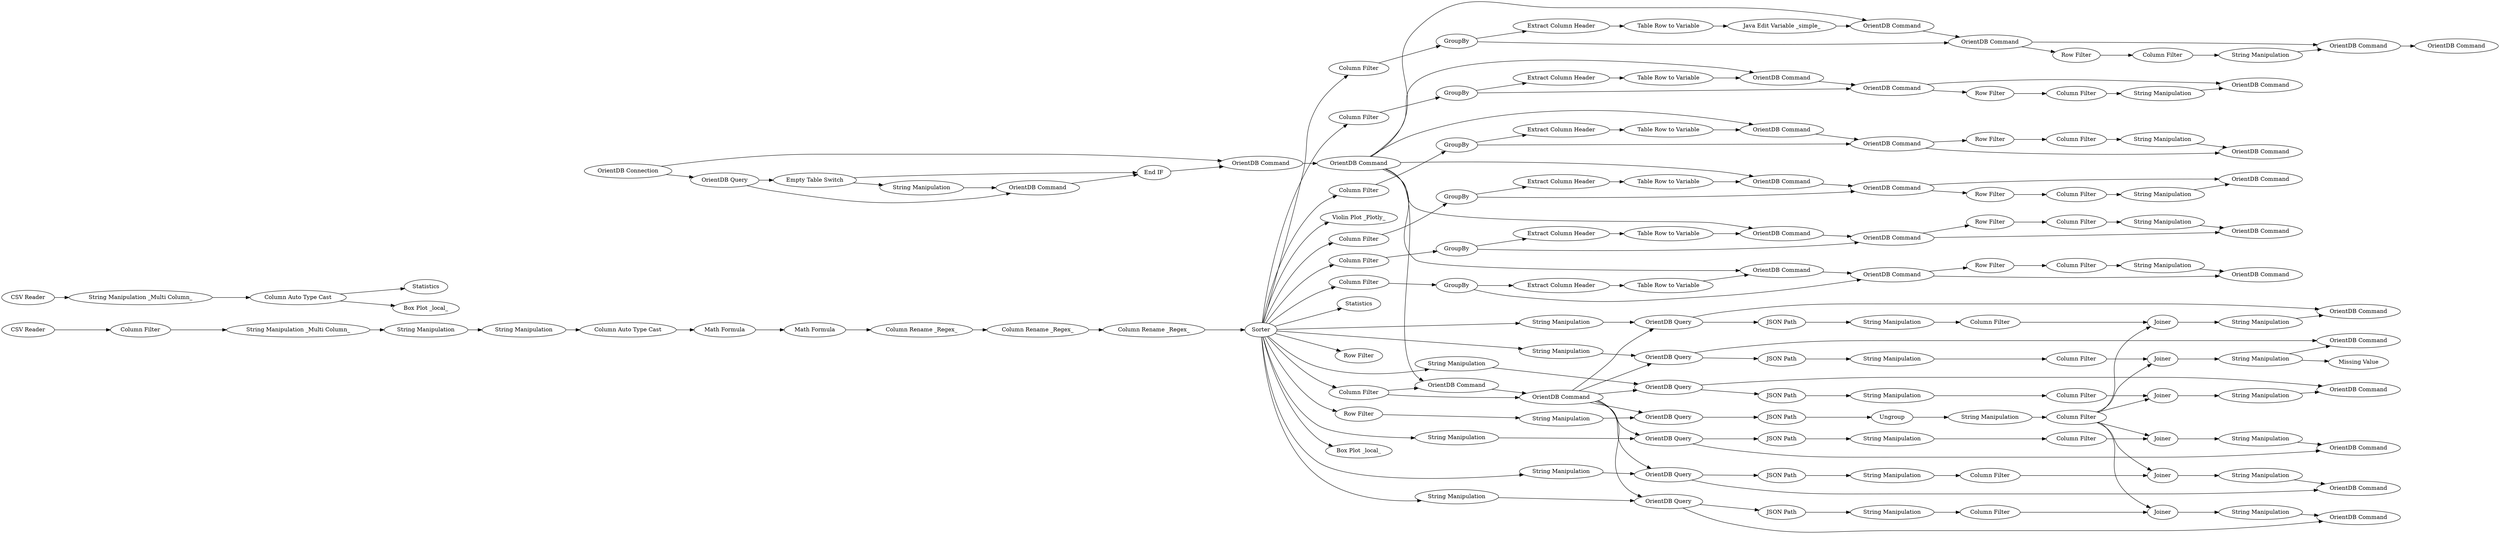 digraph {
	"-3943540682707893662_65" [label="OrientDB Command"]
	"-3943540682707893662_90" [label="Column Filter"]
	"-3943540682707893662_173" [label="OrientDB Query"]
	"-3943540682707893662_99" [label="OrientDB Command"]
	"-3943540682707893662_186" [label="Column Filter"]
	"-3943540682707893662_181" [label="OrientDB Query"]
	"-3943540682707893662_187" [label="OrientDB Command"]
	"-3943540682707893662_133" [label="Row Filter"]
	"-3943540682707893662_177" [label="String Manipulation"]
	"-3943540682707893662_165" [label="OrientDB Query"]
	"-3943540682707893662_20" [label="OrientDB Connection"]
	"-3943540682707893662_86" [label="Column Filter"]
	"-3943540682707893662_146" [label="OrientDB Command"]
	"-3943540682707893662_54" [label="JSON Path"]
	"-3943540682707893662_106" [label="Table Row to Variable"]
	"-3943540682707893662_149" [label="OrientDB Query"]
	"-3943540682707893662_162" [label="JSON Path"]
	"-3943540682707893662_116" [label="Extract Column Header"]
	"-3943540682707893662_68" [label="Java Edit Variable _simple_"]
	"-3943540682707893662_172" [label="JSON Path"]
	"-3943540682707893662_8" [label="Column Filter"]
	"-3943540682707893662_17" [label="Math Formula"]
	"-3943540682707893662_63" [label="String Manipulation"]
	"-3943540682707893662_81" [label="Column Filter"]
	"-3943540682707893662_61" [label="Column Filter"]
	"-3943540682707893662_128" [label="String Manipulation"]
	"-3943540682707893662_148" [label="String Manipulation"]
	"-3943540682707893662_174" [label=Joiner]
	"-3943540682707893662_102" [label="Table Row to Variable"]
	"-3943540682707893662_156" [label="OrientDB Command"]
	"-3943540682707893662_122" [label="String Manipulation"]
	"-3943540682707893662_4" [label="Column Auto Type Cast"]
	"-3943540682707893662_78" [label="Empty Table Switch"]
	"-3943540682707893662_19" [label="Row Filter"]
	"-3943540682707893662_60" [label=Joiner]
	"-3943540682707893662_66" [label="Table Row to Variable"]
	"-3943540682707893662_188" [label="Missing Value"]
	"-3943540682707893662_130" [label="String Manipulation"]
	"-3943540682707893662_134" [label="Column Filter"]
	"-3943540682707893662_57" [label=Ungroup]
	"-3943540682707893662_103" [label="OrientDB Command"]
	"-3943540682707893662_161" [label="Column Filter"]
	"-3943540682707893662_104" [label="Extract Column Header"]
	"-3943540682707893662_100" [label="Extract Column Header"]
	"-3943540682707893662_192" [label="Column Rename _Regex_"]
	"-3943540682707893662_62" [label="Column Filter"]
	"-3943540682707893662_144" [label="Column Filter"]
	"-3943540682707893662_15" [label="Math Formula"]
	"-3943540682707893662_52" [label="OrientDB Query"]
	"-3943540682707893662_142" [label="Column Filter"]
	"-3943540682707893662_184" [label="String Manipulation"]
	"-3943540682707893662_97" [label="OrientDB Command"]
	"-3943540682707893662_125" [label="OrientDB Command"]
	"-3943540682707893662_154" [label="OrientDB Command"]
	"-3943540682707893662_147" [label="JSON Path"]
	"-3943540682707893662_88" [label="Column Filter"]
	"-3943540682707893662_178" [label="Column Filter"]
	"-3943540682707893662_167" [label="OrientDB Command"]
	"-3943540682707893662_157" [label="String Manipulation"]
	"-3943540682707893662_164" [label="JSON Path"]
	"-3943540682707893662_101" [label="OrientDB Command"]
	"-3943540682707893662_171" [label="String Manipulation"]
	"-3943540682707893662_87" [label=GroupBy]
	"-3943540682707893662_121" [label="OrientDB Command"]
	"-3943540682707893662_83" [label="Column Filter"]
	"-3943540682707893662_127" [label="OrientDB Command"]
	"-3943540682707893662_166" [label=Joiner]
	"-3943540682707893662_118" [label="OrientDB Command"]
	"-3943540682707893662_7" [label="String Manipulation _Multi Column_"]
	"-3943540682707893662_168" [label="String Manipulation"]
	"-3943540682707893662_143" [label="Row Filter"]
	"-3943540682707893662_110" [label="Table Row to Variable"]
	"-3943540682707893662_158" [label="String Manipulation"]
	"-3943540682707893662_11" [label="Column Auto Type Cast"]
	"-3943540682707893662_129" [label="OrientDB Command"]
	"-3943540682707893662_190" [label="String Manipulation"]
	"-3943540682707893662_113" [label="OrientDB Command"]
	"-3943540682707893662_93" [label="Column Filter"]
	"-3943540682707893662_163" [label="String Manipulation"]
	"-3943540682707893662_138" [label="Column Filter"]
	"-3943540682707893662_131" [label="OrientDB Command"]
	"-3943540682707893662_179" [label="String Manipulation"]
	"-3943540682707893662_10" [label="Box Plot _local_"]
	"-3943540682707893662_74" [label="OrientDB Command"]
	"-3943540682707893662_111" [label="OrientDB Command"]
	"-3943540682707893662_112" [label="Extract Column Header"]
	"-3943540682707893662_176" [label="String Manipulation"]
	"-3943540682707893662_6" [label="CSV Reader"]
	"-3943540682707893662_89" [label=GroupBy]
	"-3943540682707893662_132" [label="String Manipulation"]
	"-3943540682707893662_137" [label="Row Filter"]
	"-3943540682707893662_75" [label="OrientDB Command"]
	"-3943540682707893662_175" [label="OrientDB Command"]
	"-3943540682707893662_155" [label=Joiner]
	"-3943540682707893662_126" [label="String Manipulation"]
	"-3943540682707893662_185" [label="String Manipulation"]
	"-3943540682707893662_105" [label="OrientDB Command"]
	"-3943540682707893662_82" [label=GroupBy]
	"-3943540682707893662_84" [label=GroupBy]
	"-3943540682707893662_170" [label="Column Filter"]
	"-3943540682707893662_1" [label="CSV Reader"]
	"-3943540682707893662_58" [label="String Manipulation"]
	"-3943540682707893662_183" [label="OrientDB Command"]
	"-3943540682707893662_50" [label="String Manipulation"]
	"-3943540682707893662_153" [label="String Manipulation"]
	"-3943540682707893662_151" [label="String Manipulation"]
	"-3943540682707893662_77" [label="String Manipulation"]
	"-3943540682707893662_12" [label="Violin Plot _Plotly_"]
	"-3943540682707893662_16" [label=Sorter]
	"-3943540682707893662_80" [label="End IF"]
	"-3943540682707893662_18" [label="String Manipulation"]
	"-3943540682707893662_182" [label=Joiner]
	"-3943540682707893662_124" [label="OrientDB Command"]
	"-3943540682707893662_29" [label="OrientDB Command"]
	"-3943540682707893662_150" [label="Column Filter"]
	"-3943540682707893662_191" [label="Column Rename _Regex_"]
	"-3943540682707893662_51" [label="OrientDB Query"]
	"-3943540682707893662_3" [label=Statistics]
	"-3943540682707893662_152" [label=Joiner]
	"-3943540682707893662_49" [label="String Manipulation"]
	"-3943540682707893662_92" [label="Column Filter"]
	"-3943540682707893662_123" [label="String Manipulation"]
	"-3943540682707893662_95" [label="OrientDB Command"]
	"-3943540682707893662_55" [label="String Manipulation"]
	"-3943540682707893662_159" [label="OrientDB Query"]
	"-3943540682707893662_141" [label="Row Filter"]
	"-3943540682707893662_59" [label="JSON Path"]
	"-3943540682707893662_135" [label="Row Filter"]
	"-3943540682707893662_136" [label="Column Filter"]
	"-3943540682707893662_98" [label="Table Row to Variable"]
	"-3943540682707893662_169" [label="String Manipulation"]
	"-3943540682707893662_76" [label="OrientDB Query"]
	"-3943540682707893662_85" [label=GroupBy]
	"-3943540682707893662_9" [label=Statistics]
	"-3943540682707893662_139" [label="Column Filter"]
	"-3943540682707893662_2" [label="String Manipulation _Multi Column_"]
	"-3943540682707893662_189" [label="Row Filter"]
	"-3943540682707893662_120" [label="OrientDB Command"]
	"-3943540682707893662_193" [label="Column Rename _Regex_"]
	"-3943540682707893662_114" [label="Table Row to Variable"]
	"-3943540682707893662_115" [label="OrientDB Command"]
	"-3943540682707893662_109" [label="OrientDB Command"]
	"-3943540682707893662_107" [label="OrientDB Command"]
	"-3943540682707893662_5" [label="Box Plot _local_"]
	"-3943540682707893662_108" [label="Extract Column Header"]
	"-3943540682707893662_140" [label="Row Filter"]
	"-3943540682707893662_91" [label=GroupBy]
	"-3943540682707893662_180" [label="JSON Path"]
	"-3943540682707893662_96" [label="Extract Column Header"]
	"-3943540682707893662_160" [label="String Manipulation"]
	"-3943540682707893662_181" -> "-3943540682707893662_183"
	"-3943540682707893662_120" -> "-3943540682707893662_159"
	"-3943540682707893662_16" -> "-3943540682707893662_19"
	"-3943540682707893662_135" -> "-3943540682707893662_136"
	"-3943540682707893662_85" -> "-3943540682707893662_97"
	"-3943540682707893662_16" -> "-3943540682707893662_177"
	"-3943540682707893662_178" -> "-3943540682707893662_174"
	"-3943540682707893662_174" -> "-3943540682707893662_171"
	"-3943540682707893662_190" -> "-3943540682707893662_18"
	"-3943540682707893662_189" -> "-3943540682707893662_50"
	"-3943540682707893662_62" -> "-3943540682707893662_155"
	"-3943540682707893662_52" -> "-3943540682707893662_54"
	"-3943540682707893662_138" -> "-3943540682707893662_123"
	"-3943540682707893662_113" -> "-3943540682707893662_131"
	"-3943540682707893662_20" -> "-3943540682707893662_76"
	"-3943540682707893662_191" -> "-3943540682707893662_193"
	"-3943540682707893662_16" -> "-3943540682707893662_49"
	"-3943540682707893662_90" -> "-3943540682707893662_89"
	"-3943540682707893662_179" -> "-3943540682707893662_183"
	"-3943540682707893662_15" -> "-3943540682707893662_17"
	"-3943540682707893662_91" -> "-3943540682707893662_109"
	"-3943540682707893662_120" -> "-3943540682707893662_149"
	"-3943540682707893662_8" -> "-3943540682707893662_7"
	"-3943540682707893662_112" -> "-3943540682707893662_110"
	"-3943540682707893662_158" -> "-3943540682707893662_161"
	"-3943540682707893662_51" -> "-3943540682707893662_146"
	"-3943540682707893662_61" -> "-3943540682707893662_60"
	"-3943540682707893662_180" -> "-3943540682707893662_184"
	"-3943540682707893662_50" -> "-3943540682707893662_52"
	"-3943540682707893662_126" -> "-3943540682707893662_125"
	"-3943540682707893662_93" -> "-3943540682707893662_118"
	"-3943540682707893662_29" -> "-3943540682707893662_115"
	"-3943540682707893662_83" -> "-3943540682707893662_84"
	"-3943540682707893662_16" -> "-3943540682707893662_81"
	"-3943540682707893662_58" -> "-3943540682707893662_62"
	"-3943540682707893662_85" -> "-3943540682707893662_100"
	"-3943540682707893662_159" -> "-3943540682707893662_156"
	"-3943540682707893662_185" -> "-3943540682707893662_181"
	"-3943540682707893662_29" -> "-3943540682707893662_107"
	"-3943540682707893662_151" -> "-3943540682707893662_149"
	"-3943540682707893662_1" -> "-3943540682707893662_2"
	"-3943540682707893662_149" -> "-3943540682707893662_154"
	"-3943540682707893662_99" -> "-3943540682707893662_97"
	"-3943540682707893662_89" -> "-3943540682707893662_108"
	"-3943540682707893662_16" -> "-3943540682707893662_92"
	"-3943540682707893662_62" -> "-3943540682707893662_174"
	"-3943540682707893662_51" -> "-3943540682707893662_59"
	"-3943540682707893662_105" -> "-3943540682707893662_127"
	"-3943540682707893662_62" -> "-3943540682707893662_60"
	"-3943540682707893662_29" -> "-3943540682707893662_65"
	"-3943540682707893662_16" -> "-3943540682707893662_9"
	"-3943540682707893662_144" -> "-3943540682707893662_130"
	"-3943540682707893662_143" -> "-3943540682707893662_144"
	"-3943540682707893662_113" -> "-3943540682707893662_133"
	"-3943540682707893662_16" -> "-3943540682707893662_86"
	"-3943540682707893662_165" -> "-3943540682707893662_167"
	"-3943540682707893662_148" -> "-3943540682707893662_150"
	"-3943540682707893662_162" -> "-3943540682707893662_158"
	"-3943540682707893662_63" -> "-3943540682707893662_146"
	"-3943540682707893662_128" -> "-3943540682707893662_127"
	"-3943540682707893662_92" -> "-3943540682707893662_91"
	"-3943540682707893662_170" -> "-3943540682707893662_166"
	"-3943540682707893662_74" -> "-3943540682707893662_29"
	"-3943540682707893662_149" -> "-3943540682707893662_147"
	"-3943540682707893662_29" -> "-3943540682707893662_103"
	"-3943540682707893662_176" -> "-3943540682707893662_178"
	"-3943540682707893662_116" -> "-3943540682707893662_114"
	"-3943540682707893662_81" -> "-3943540682707893662_82"
	"-3943540682707893662_68" -> "-3943540682707893662_107"
	"-3943540682707893662_150" -> "-3943540682707893662_152"
	"-3943540682707893662_137" -> "-3943540682707893662_138"
	"-3943540682707893662_161" -> "-3943540682707893662_155"
	"-3943540682707893662_171" -> "-3943540682707893662_175"
	"-3943540682707893662_76" -> "-3943540682707893662_78"
	"-3943540682707893662_134" -> "-3943540682707893662_132"
	"-3943540682707893662_77" -> "-3943540682707893662_75"
	"-3943540682707893662_192" -> "-3943540682707893662_191"
	"-3943540682707893662_66" -> "-3943540682707893662_65"
	"-3943540682707893662_11" -> "-3943540682707893662_15"
	"-3943540682707893662_102" -> "-3943540682707893662_103"
	"-3943540682707893662_136" -> "-3943540682707893662_122"
	"-3943540682707893662_127" -> "-3943540682707893662_187"
	"-3943540682707893662_120" -> "-3943540682707893662_173"
	"-3943540682707893662_147" -> "-3943540682707893662_148"
	"-3943540682707893662_177" -> "-3943540682707893662_173"
	"-3943540682707893662_108" -> "-3943540682707893662_106"
	"-3943540682707893662_89" -> "-3943540682707893662_105"
	"-3943540682707893662_76" -> "-3943540682707893662_75"
	"-3943540682707893662_75" -> "-3943540682707893662_80"
	"-3943540682707893662_106" -> "-3943540682707893662_68"
	"-3943540682707893662_62" -> "-3943540682707893662_166"
	"-3943540682707893662_97" -> "-3943540682707893662_124"
	"-3943540682707893662_152" -> "-3943540682707893662_153"
	"-3943540682707893662_100" -> "-3943540682707893662_98"
	"-3943540682707893662_123" -> "-3943540682707893662_124"
	"-3943540682707893662_130" -> "-3943540682707893662_129"
	"-3943540682707893662_169" -> "-3943540682707893662_165"
	"-3943540682707893662_16" -> "-3943540682707893662_151"
	"-3943540682707893662_17" -> "-3943540682707893662_192"
	"-3943540682707893662_182" -> "-3943540682707893662_179"
	"-3943540682707893662_98" -> "-3943540682707893662_99"
	"-3943540682707893662_78" -> "-3943540682707893662_80"
	"-3943540682707893662_55" -> "-3943540682707893662_61"
	"-3943540682707893662_29" -> "-3943540682707893662_118"
	"-3943540682707893662_20" -> "-3943540682707893662_74"
	"-3943540682707893662_164" -> "-3943540682707893662_168"
	"-3943540682707893662_54" -> "-3943540682707893662_57"
	"-3943540682707893662_173" -> "-3943540682707893662_172"
	"-3943540682707893662_141" -> "-3943540682707893662_142"
	"-3943540682707893662_82" -> "-3943540682707893662_113"
	"-3943540682707893662_97" -> "-3943540682707893662_137"
	"-3943540682707893662_4" -> "-3943540682707893662_3"
	"-3943540682707893662_29" -> "-3943540682707893662_99"
	"-3943540682707893662_84" -> "-3943540682707893662_96"
	"-3943540682707893662_139" -> "-3943540682707893662_126"
	"-3943540682707893662_160" -> "-3943540682707893662_156"
	"-3943540682707893662_63" -> "-3943540682707893662_188"
	"-3943540682707893662_2" -> "-3943540682707893662_4"
	"-3943540682707893662_142" -> "-3943540682707893662_128"
	"-3943540682707893662_104" -> "-3943540682707893662_102"
	"-3943540682707893662_186" -> "-3943540682707893662_182"
	"-3943540682707893662_78" -> "-3943540682707893662_77"
	"-3943540682707893662_120" -> "-3943540682707893662_165"
	"-3943540682707893662_173" -> "-3943540682707893662_175"
	"-3943540682707893662_16" -> "-3943540682707893662_185"
	"-3943540682707893662_60" -> "-3943540682707893662_63"
	"-3943540682707893662_172" -> "-3943540682707893662_176"
	"-3943540682707893662_91" -> "-3943540682707893662_112"
	"-3943540682707893662_87" -> "-3943540682707893662_101"
	"-3943540682707893662_163" -> "-3943540682707893662_167"
	"-3943540682707893662_166" -> "-3943540682707893662_163"
	"-3943540682707893662_59" -> "-3943540682707893662_55"
	"-3943540682707893662_93" -> "-3943540682707893662_120"
	"-3943540682707893662_62" -> "-3943540682707893662_182"
	"-3943540682707893662_133" -> "-3943540682707893662_134"
	"-3943540682707893662_101" -> "-3943540682707893662_140"
	"-3943540682707893662_65" -> "-3943540682707893662_95"
	"-3943540682707893662_16" -> "-3943540682707893662_157"
	"-3943540682707893662_101" -> "-3943540682707893662_125"
	"-3943540682707893662_95" -> "-3943540682707893662_121"
	"-3943540682707893662_105" -> "-3943540682707893662_141"
	"-3943540682707893662_120" -> "-3943540682707893662_181"
	"-3943540682707893662_84" -> "-3943540682707893662_95"
	"-3943540682707893662_120" -> "-3943540682707893662_51"
	"-3943540682707893662_157" -> "-3943540682707893662_159"
	"-3943540682707893662_107" -> "-3943540682707893662_105"
	"-3943540682707893662_122" -> "-3943540682707893662_121"
	"-3943540682707893662_80" -> "-3943540682707893662_74"
	"-3943540682707893662_132" -> "-3943540682707893662_131"
	"-3943540682707893662_16" -> "-3943540682707893662_12"
	"-3943540682707893662_118" -> "-3943540682707893662_120"
	"-3943540682707893662_88" -> "-3943540682707893662_87"
	"-3943540682707893662_115" -> "-3943540682707893662_113"
	"-3943540682707893662_193" -> "-3943540682707893662_16"
	"-3943540682707893662_29" -> "-3943540682707893662_111"
	"-3943540682707893662_86" -> "-3943540682707893662_85"
	"-3943540682707893662_16" -> "-3943540682707893662_90"
	"-3943540682707893662_109" -> "-3943540682707893662_129"
	"-3943540682707893662_57" -> "-3943540682707893662_58"
	"-3943540682707893662_95" -> "-3943540682707893662_135"
	"-3943540682707893662_7" -> "-3943540682707893662_190"
	"-3943540682707893662_110" -> "-3943540682707893662_111"
	"-3943540682707893662_109" -> "-3943540682707893662_143"
	"-3943540682707893662_16" -> "-3943540682707893662_93"
	"-3943540682707893662_16" -> "-3943540682707893662_169"
	"-3943540682707893662_16" -> "-3943540682707893662_83"
	"-3943540682707893662_49" -> "-3943540682707893662_51"
	"-3943540682707893662_153" -> "-3943540682707893662_154"
	"-3943540682707893662_111" -> "-3943540682707893662_109"
	"-3943540682707893662_168" -> "-3943540682707893662_170"
	"-3943540682707893662_184" -> "-3943540682707893662_186"
	"-3943540682707893662_159" -> "-3943540682707893662_162"
	"-3943540682707893662_114" -> "-3943540682707893662_115"
	"-3943540682707893662_16" -> "-3943540682707893662_189"
	"-3943540682707893662_16" -> "-3943540682707893662_10"
	"-3943540682707893662_4" -> "-3943540682707893662_5"
	"-3943540682707893662_155" -> "-3943540682707893662_160"
	"-3943540682707893662_16" -> "-3943540682707893662_88"
	"-3943540682707893662_181" -> "-3943540682707893662_180"
	"-3943540682707893662_120" -> "-3943540682707893662_52"
	"-3943540682707893662_18" -> "-3943540682707893662_11"
	"-3943540682707893662_103" -> "-3943540682707893662_101"
	"-3943540682707893662_62" -> "-3943540682707893662_152"
	"-3943540682707893662_87" -> "-3943540682707893662_104"
	"-3943540682707893662_140" -> "-3943540682707893662_139"
	"-3943540682707893662_82" -> "-3943540682707893662_116"
	"-3943540682707893662_96" -> "-3943540682707893662_66"
	"-3943540682707893662_165" -> "-3943540682707893662_164"
	"-3943540682707893662_6" -> "-3943540682707893662_8"
	rankdir=LR
}
